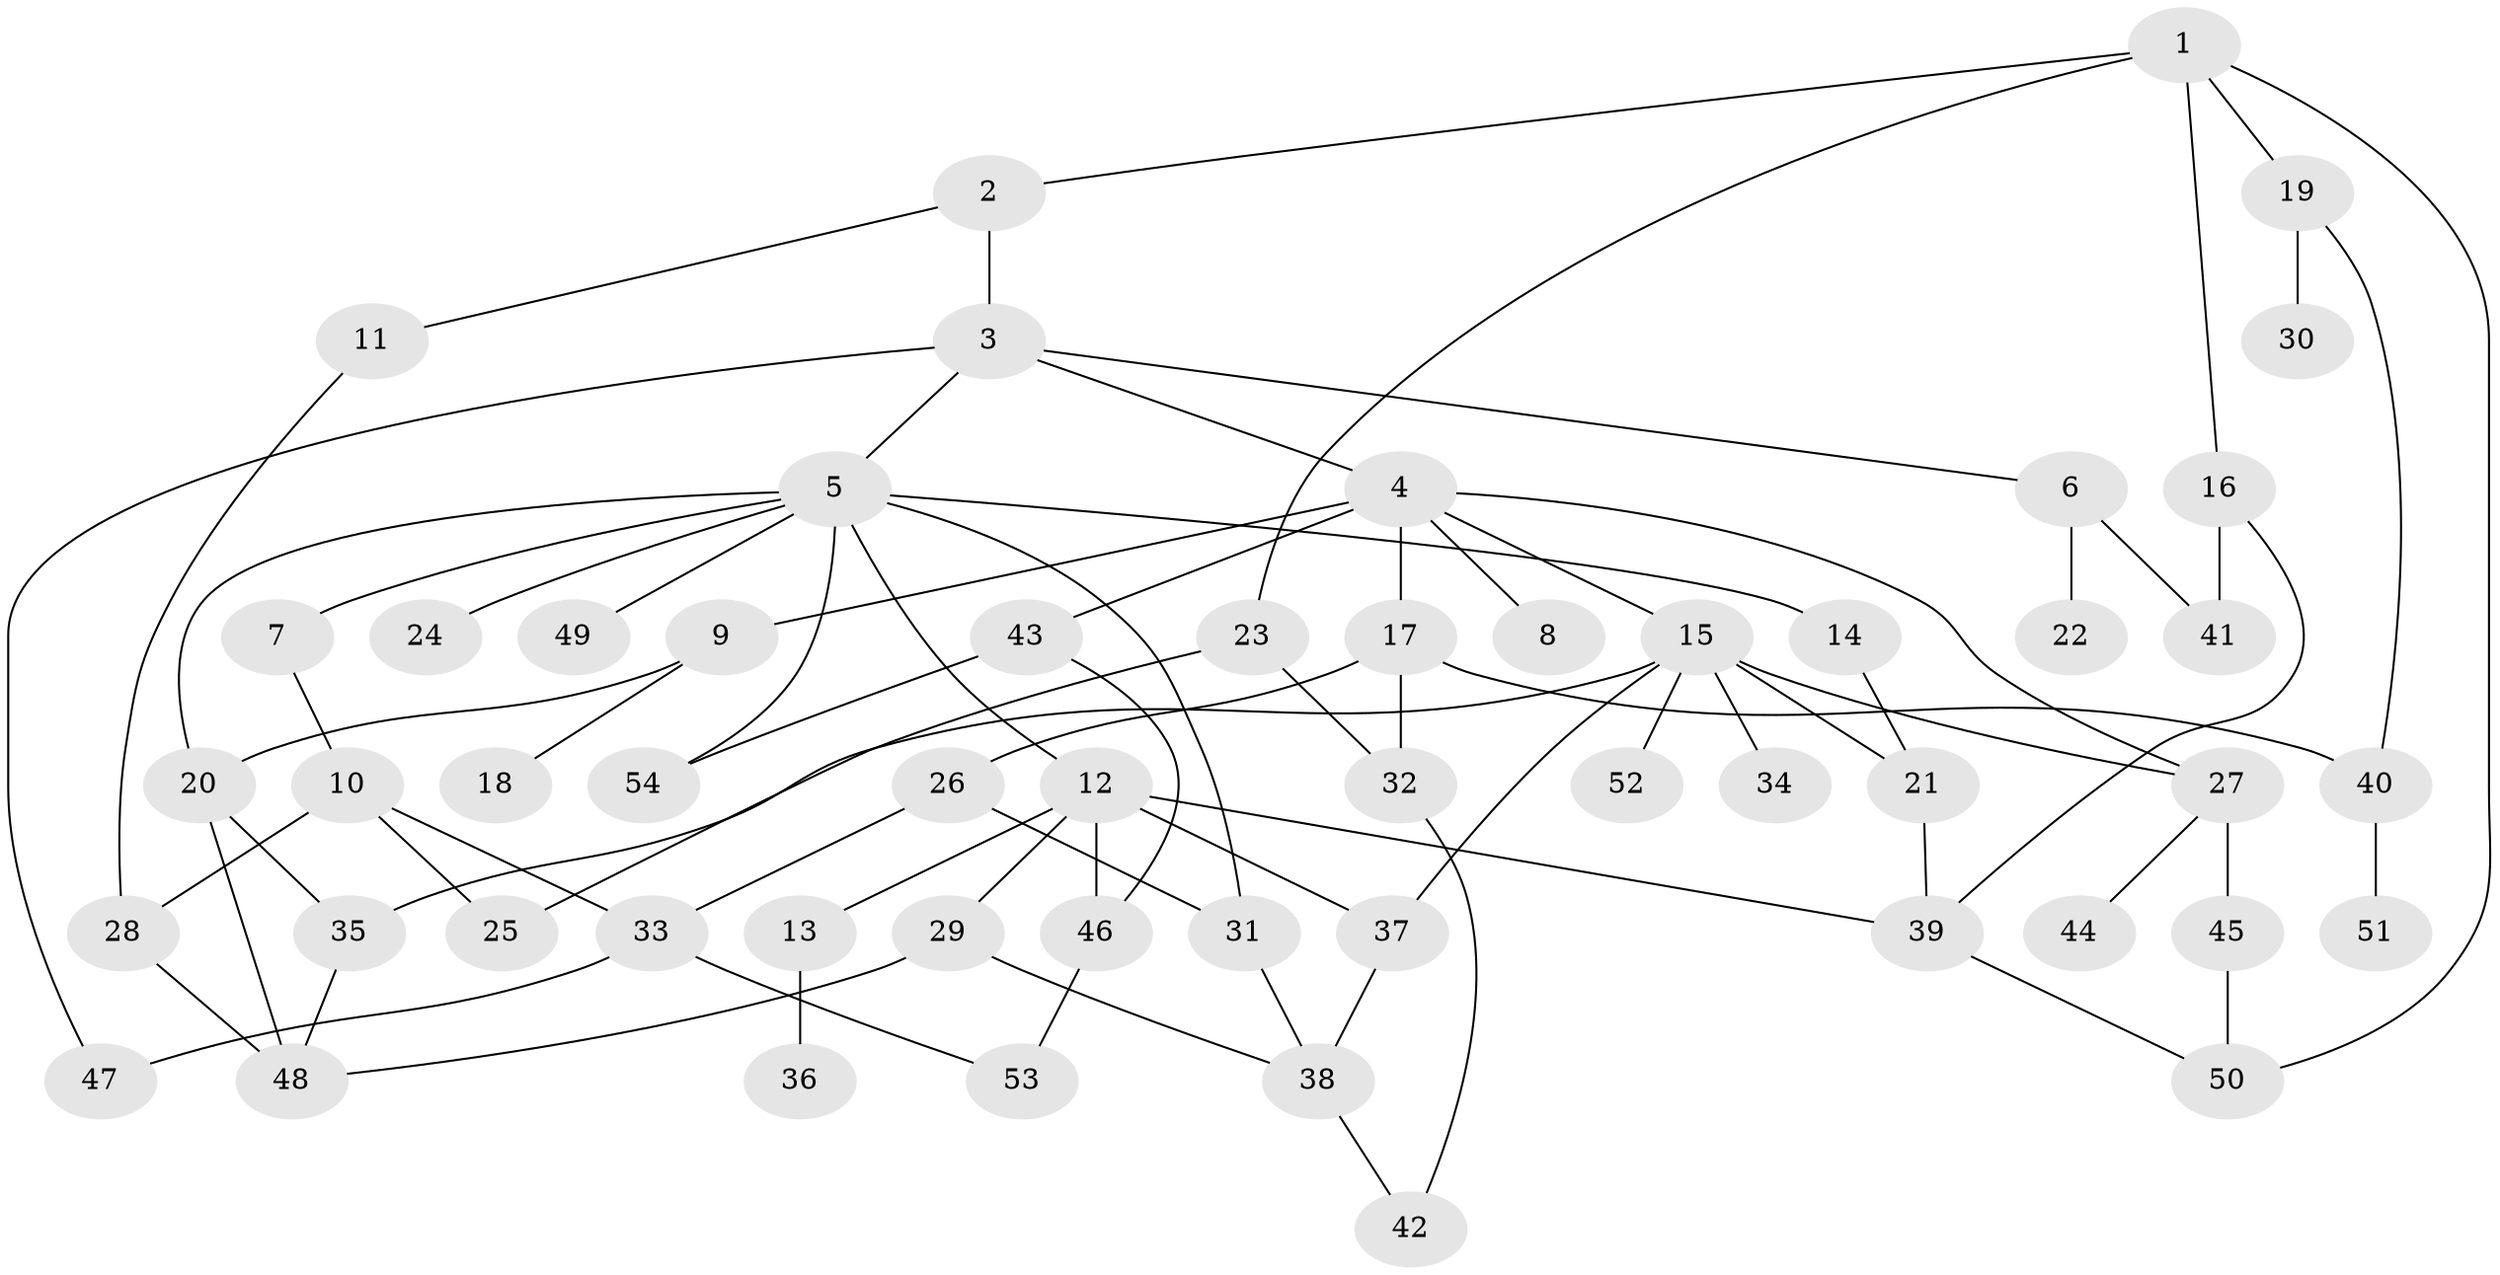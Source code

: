 // coarse degree distribution, {5: 0.2222222222222222, 4: 0.18518518518518517, 8: 0.037037037037037035, 9: 0.07407407407407407, 1: 0.3333333333333333, 2: 0.07407407407407407, 3: 0.037037037037037035, 6: 0.037037037037037035}
// Generated by graph-tools (version 1.1) at 2025/49/03/04/25 22:49:11]
// undirected, 54 vertices, 79 edges
graph export_dot {
  node [color=gray90,style=filled];
  1;
  2;
  3;
  4;
  5;
  6;
  7;
  8;
  9;
  10;
  11;
  12;
  13;
  14;
  15;
  16;
  17;
  18;
  19;
  20;
  21;
  22;
  23;
  24;
  25;
  26;
  27;
  28;
  29;
  30;
  31;
  32;
  33;
  34;
  35;
  36;
  37;
  38;
  39;
  40;
  41;
  42;
  43;
  44;
  45;
  46;
  47;
  48;
  49;
  50;
  51;
  52;
  53;
  54;
  1 -- 2;
  1 -- 16;
  1 -- 19;
  1 -- 23;
  1 -- 50;
  2 -- 3;
  2 -- 11;
  3 -- 4;
  3 -- 5;
  3 -- 6;
  3 -- 47;
  4 -- 8;
  4 -- 9;
  4 -- 15;
  4 -- 17;
  4 -- 27;
  4 -- 43;
  5 -- 7;
  5 -- 12;
  5 -- 14;
  5 -- 20;
  5 -- 24;
  5 -- 49;
  5 -- 54;
  5 -- 31;
  6 -- 22;
  6 -- 41;
  7 -- 10;
  9 -- 18;
  9 -- 20;
  10 -- 25;
  10 -- 28;
  10 -- 33;
  11 -- 28;
  12 -- 13;
  12 -- 29;
  12 -- 37;
  12 -- 39;
  12 -- 46;
  13 -- 36;
  14 -- 21;
  15 -- 34;
  15 -- 35;
  15 -- 52;
  15 -- 27;
  15 -- 37;
  15 -- 21;
  16 -- 41;
  16 -- 39;
  17 -- 26;
  17 -- 32;
  17 -- 40;
  19 -- 30;
  19 -- 40;
  20 -- 48;
  20 -- 35;
  21 -- 39;
  23 -- 32;
  23 -- 25;
  26 -- 31;
  26 -- 33;
  27 -- 44;
  27 -- 45;
  28 -- 48;
  29 -- 38;
  29 -- 48;
  31 -- 38;
  32 -- 42;
  33 -- 47;
  33 -- 53;
  35 -- 48;
  37 -- 38;
  38 -- 42;
  39 -- 50;
  40 -- 51;
  43 -- 46;
  43 -- 54;
  45 -- 50;
  46 -- 53;
}
